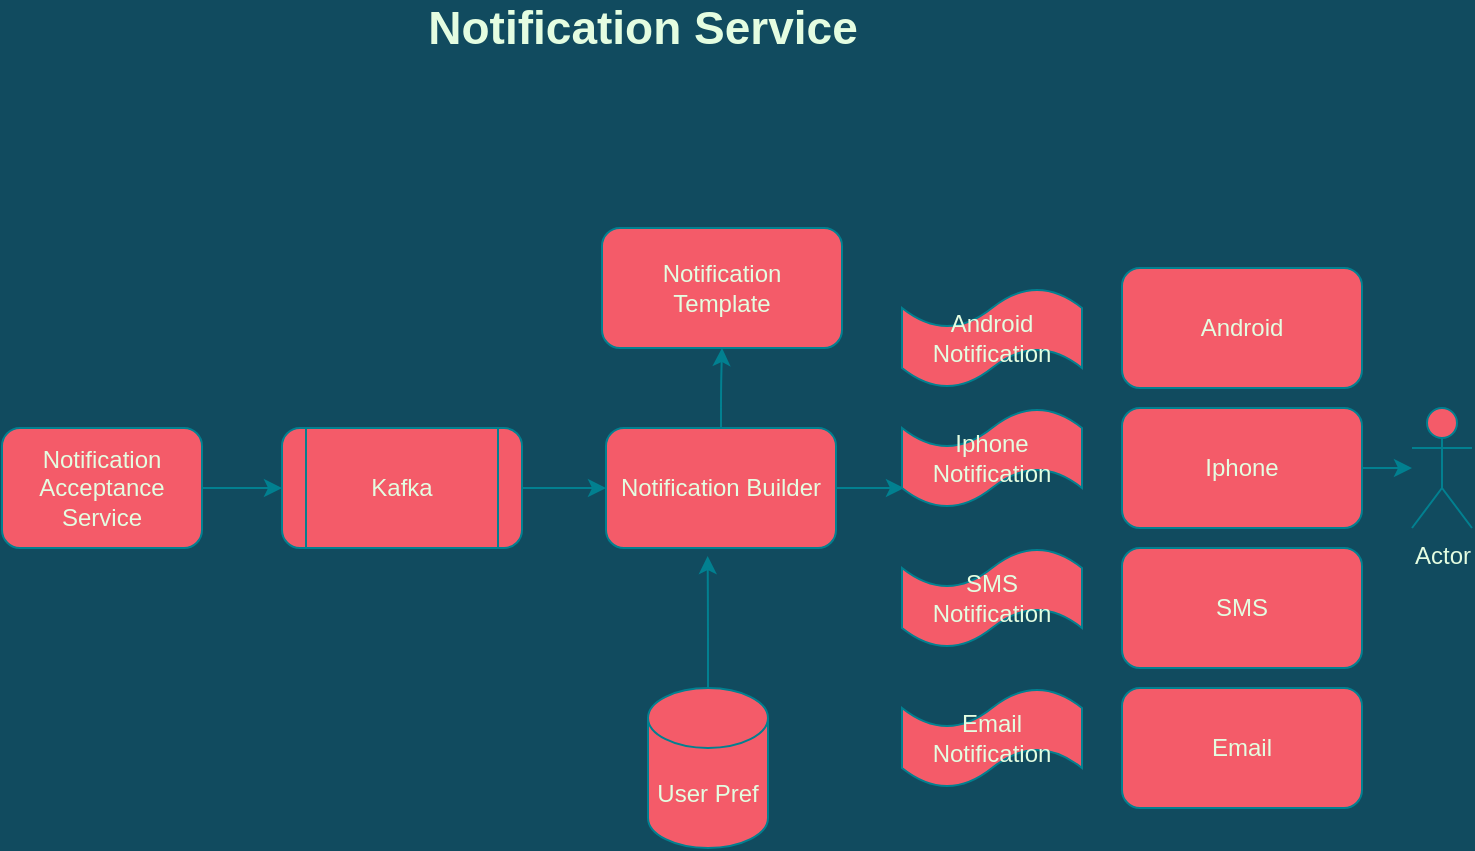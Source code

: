 <mxfile version="16.6.2" type="device"><diagram id="rpnPFhcKHsLJLUHurTy8" name="Page-1"><mxGraphModel dx="1042" dy="617" grid="1" gridSize="10" guides="1" tooltips="1" connect="1" arrows="1" fold="1" page="1" pageScale="1" pageWidth="850" pageHeight="1100" background="#114B5F" math="0" shadow="0"><root><mxCell id="0"/><mxCell id="1" parent="0"/><mxCell id="c_gcUu_sHlHNzXNQJ0Pz-4" style="edgeStyle=orthogonalEdgeStyle;rounded=1;orthogonalLoop=1;jettySize=auto;html=1;labelBackgroundColor=#114B5F;strokeColor=#028090;fontColor=#E4FDE1;" parent="1" source="c_gcUu_sHlHNzXNQJ0Pz-2" target="c_gcUu_sHlHNzXNQJ0Pz-5" edge="1"><mxGeometry relative="1" as="geometry"><mxPoint x="280" y="330" as="targetPoint"/></mxGeometry></mxCell><mxCell id="c_gcUu_sHlHNzXNQJ0Pz-2" value="Notification Acceptance Service" style="rounded=1;whiteSpace=wrap;html=1;fillColor=#F45B69;strokeColor=#028090;fontColor=#E4FDE1;" parent="1" vertex="1"><mxGeometry x="40" y="300" width="100" height="60" as="geometry"/></mxCell><mxCell id="c_gcUu_sHlHNzXNQJ0Pz-9" style="edgeStyle=orthogonalEdgeStyle;rounded=1;orthogonalLoop=1;jettySize=auto;html=1;exitX=1;exitY=0.5;exitDx=0;exitDy=0;entryX=0;entryY=0.5;entryDx=0;entryDy=0;labelBackgroundColor=#114B5F;strokeColor=#028090;fontColor=#E4FDE1;" parent="1" source="c_gcUu_sHlHNzXNQJ0Pz-5" target="c_gcUu_sHlHNzXNQJ0Pz-6" edge="1"><mxGeometry relative="1" as="geometry"/></mxCell><mxCell id="c_gcUu_sHlHNzXNQJ0Pz-5" value="Kafka" style="shape=process;whiteSpace=wrap;html=1;backgroundOutline=1;fillColor=#F45B69;strokeColor=#028090;fontColor=#E4FDE1;rounded=1;" parent="1" vertex="1"><mxGeometry x="180" y="300" width="120" height="60" as="geometry"/></mxCell><mxCell id="c_gcUu_sHlHNzXNQJ0Pz-17" style="edgeStyle=orthogonalEdgeStyle;rounded=1;orthogonalLoop=1;jettySize=auto;html=1;exitX=0.5;exitY=0;exitDx=0;exitDy=0;labelBackgroundColor=#114B5F;strokeColor=#028090;fontColor=#E4FDE1;" parent="1" source="c_gcUu_sHlHNzXNQJ0Pz-6" target="c_gcUu_sHlHNzXNQJ0Pz-16" edge="1"><mxGeometry relative="1" as="geometry"/></mxCell><mxCell id="c_gcUu_sHlHNzXNQJ0Pz-29" style="edgeStyle=orthogonalEdgeStyle;rounded=1;orthogonalLoop=1;jettySize=auto;html=1;entryX=0.011;entryY=0.8;entryDx=0;entryDy=0;entryPerimeter=0;labelBackgroundColor=#114B5F;strokeColor=#028090;fontColor=#E4FDE1;" parent="1" source="c_gcUu_sHlHNzXNQJ0Pz-6" target="c_gcUu_sHlHNzXNQJ0Pz-26" edge="1"><mxGeometry relative="1" as="geometry"/></mxCell><mxCell id="c_gcUu_sHlHNzXNQJ0Pz-6" value="Notification Builder" style="rounded=1;whiteSpace=wrap;html=1;fillColor=#F45B69;strokeColor=#028090;fontColor=#E4FDE1;" parent="1" vertex="1"><mxGeometry x="342" y="300" width="115" height="60" as="geometry"/></mxCell><mxCell id="c_gcUu_sHlHNzXNQJ0Pz-8" style="edgeStyle=orthogonalEdgeStyle;rounded=1;orthogonalLoop=1;jettySize=auto;html=1;entryX=0.442;entryY=1.067;entryDx=0;entryDy=0;entryPerimeter=0;labelBackgroundColor=#114B5F;strokeColor=#028090;fontColor=#E4FDE1;" parent="1" source="c_gcUu_sHlHNzXNQJ0Pz-7" target="c_gcUu_sHlHNzXNQJ0Pz-6" edge="1"><mxGeometry relative="1" as="geometry"/></mxCell><mxCell id="c_gcUu_sHlHNzXNQJ0Pz-7" value="User Pref" style="shape=cylinder3;whiteSpace=wrap;html=1;boundedLbl=1;backgroundOutline=1;size=15;fillColor=#F45B69;strokeColor=#028090;fontColor=#E4FDE1;rounded=1;" parent="1" vertex="1"><mxGeometry x="363" y="430" width="60" height="80" as="geometry"/></mxCell><mxCell id="c_gcUu_sHlHNzXNQJ0Pz-16" value="Notification &lt;br&gt;Template" style="rounded=1;whiteSpace=wrap;html=1;fillColor=#F45B69;strokeColor=#028090;fontColor=#E4FDE1;" parent="1" vertex="1"><mxGeometry x="340" y="200" width="120" height="60" as="geometry"/></mxCell><mxCell id="c_gcUu_sHlHNzXNQJ0Pz-19" value="Android" style="rounded=1;whiteSpace=wrap;html=1;fillColor=#F45B69;strokeColor=#028090;fontColor=#E4FDE1;" parent="1" vertex="1"><mxGeometry x="600" y="220" width="120" height="60" as="geometry"/></mxCell><mxCell id="c_gcUu_sHlHNzXNQJ0Pz-30" style="edgeStyle=orthogonalEdgeStyle;rounded=1;orthogonalLoop=1;jettySize=auto;html=1;labelBackgroundColor=#114B5F;strokeColor=#028090;fontColor=#E4FDE1;" parent="1" source="c_gcUu_sHlHNzXNQJ0Pz-20" target="c_gcUu_sHlHNzXNQJ0Pz-31" edge="1"><mxGeometry relative="1" as="geometry"><mxPoint x="760" y="320" as="targetPoint"/></mxGeometry></mxCell><mxCell id="c_gcUu_sHlHNzXNQJ0Pz-20" value="Iphone" style="rounded=1;whiteSpace=wrap;html=1;fillColor=#F45B69;strokeColor=#028090;fontColor=#E4FDE1;" parent="1" vertex="1"><mxGeometry x="600" y="290" width="120" height="60" as="geometry"/></mxCell><mxCell id="c_gcUu_sHlHNzXNQJ0Pz-21" value="SMS" style="rounded=1;whiteSpace=wrap;html=1;fillColor=#F45B69;strokeColor=#028090;fontColor=#E4FDE1;" parent="1" vertex="1"><mxGeometry x="600" y="360" width="120" height="60" as="geometry"/></mxCell><mxCell id="c_gcUu_sHlHNzXNQJ0Pz-22" value="Email" style="rounded=1;whiteSpace=wrap;html=1;fillColor=#F45B69;strokeColor=#028090;fontColor=#E4FDE1;" parent="1" vertex="1"><mxGeometry x="600" y="430" width="120" height="60" as="geometry"/></mxCell><mxCell id="c_gcUu_sHlHNzXNQJ0Pz-25" value="Android Notification" style="shape=tape;whiteSpace=wrap;html=1;fillColor=#F45B69;strokeColor=#028090;fontColor=#E4FDE1;rounded=1;" parent="1" vertex="1"><mxGeometry x="490" y="230" width="90" height="50" as="geometry"/></mxCell><mxCell id="c_gcUu_sHlHNzXNQJ0Pz-26" value="Iphone Notification" style="shape=tape;whiteSpace=wrap;html=1;size=0.4;fillColor=#F45B69;strokeColor=#028090;fontColor=#E4FDE1;rounded=1;" parent="1" vertex="1"><mxGeometry x="490" y="290" width="90" height="50" as="geometry"/></mxCell><mxCell id="c_gcUu_sHlHNzXNQJ0Pz-27" value="SMS Notification" style="shape=tape;whiteSpace=wrap;html=1;size=0.4;fillColor=#F45B69;strokeColor=#028090;fontColor=#E4FDE1;rounded=1;" parent="1" vertex="1"><mxGeometry x="490" y="360" width="90" height="50" as="geometry"/></mxCell><mxCell id="c_gcUu_sHlHNzXNQJ0Pz-28" value="Email&lt;br&gt;Notification" style="shape=tape;whiteSpace=wrap;html=1;size=0.4;fillColor=#F45B69;strokeColor=#028090;fontColor=#E4FDE1;rounded=1;" parent="1" vertex="1"><mxGeometry x="490" y="430" width="90" height="50" as="geometry"/></mxCell><mxCell id="c_gcUu_sHlHNzXNQJ0Pz-31" value="Actor" style="shape=umlActor;verticalLabelPosition=bottom;verticalAlign=top;html=1;outlineConnect=0;fillColor=#F45B69;strokeColor=#028090;fontColor=#E4FDE1;rounded=1;" parent="1" vertex="1"><mxGeometry x="745" y="290" width="30" height="60" as="geometry"/></mxCell><mxCell id="c_gcUu_sHlHNzXNQJ0Pz-32" value="&lt;b&gt;&lt;font style=&quot;font-size: 23px&quot;&gt;Notification Service&lt;/font&gt;&lt;/b&gt;" style="text;html=1;align=center;verticalAlign=middle;resizable=0;points=[];autosize=1;strokeColor=none;fillColor=none;fontColor=#E4FDE1;rounded=1;" parent="1" vertex="1"><mxGeometry x="245" y="90" width="230" height="20" as="geometry"/></mxCell></root></mxGraphModel></diagram></mxfile>